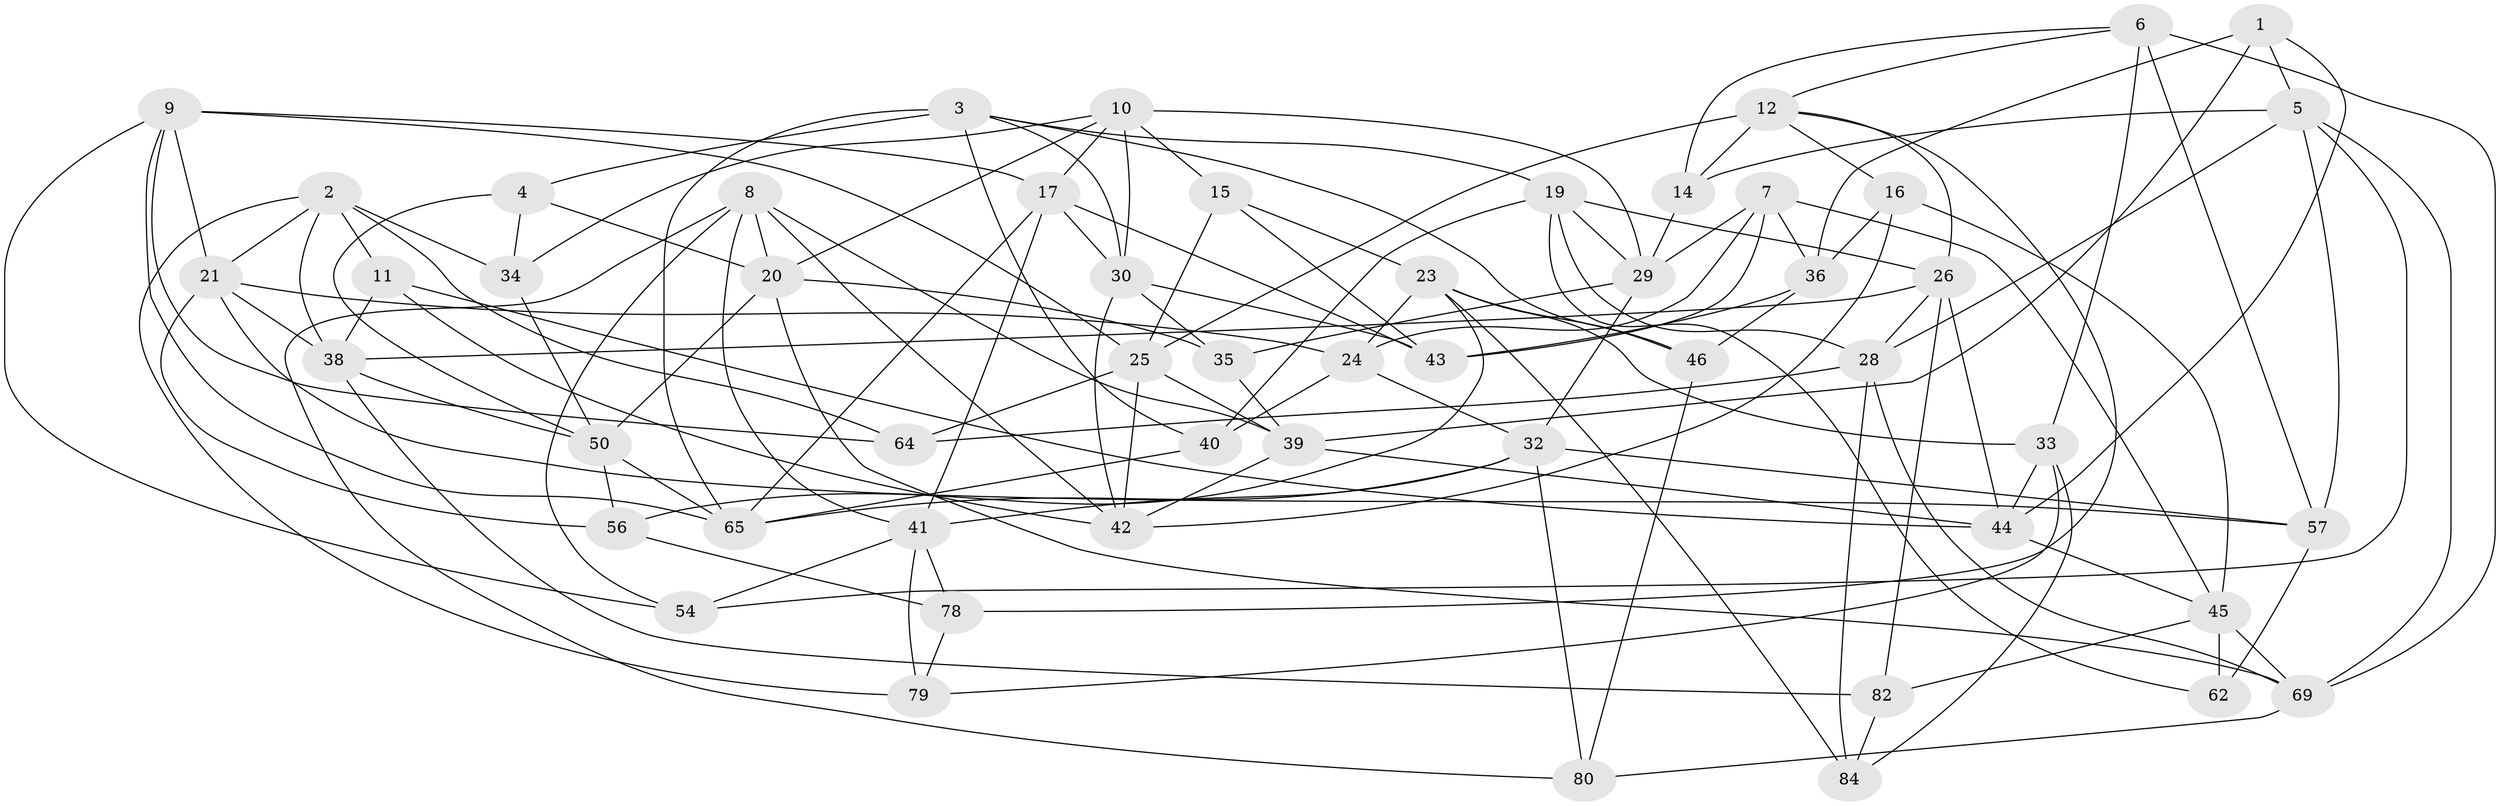 // original degree distribution, {4: 1.0}
// Generated by graph-tools (version 1.1) at 2025/11/02/27/25 16:11:43]
// undirected, 53 vertices, 136 edges
graph export_dot {
graph [start="1"]
  node [color=gray90,style=filled];
  1;
  2 [super="+53"];
  3 [super="+58"];
  4;
  5 [super="+51"];
  6 [super="+37"];
  7 [super="+13"];
  8 [super="+22"];
  9 [super="+60"];
  10 [super="+75"];
  11;
  12 [super="+18"];
  14;
  15;
  16;
  17 [super="+71"];
  19 [super="+27"];
  20 [super="+70"];
  21 [super="+59"];
  23 [super="+31"];
  24 [super="+49"];
  25 [super="+55"];
  26 [super="+47"];
  28 [super="+61"];
  29 [super="+76"];
  30 [super="+52"];
  32 [super="+73"];
  33 [super="+87"];
  34;
  35;
  36 [super="+63"];
  38 [super="+85"];
  39 [super="+48"];
  40;
  41 [super="+86"];
  42 [super="+83"];
  43 [super="+66"];
  44 [super="+68"];
  45 [super="+74"];
  46;
  50 [super="+67"];
  54;
  56;
  57 [super="+81"];
  62;
  64;
  65 [super="+72"];
  69 [super="+77"];
  78;
  79;
  80;
  82;
  84;
  1 -- 5;
  1 -- 36;
  1 -- 39;
  1 -- 44;
  2 -- 38;
  2 -- 11;
  2 -- 64;
  2 -- 34;
  2 -- 79;
  2 -- 21;
  3 -- 4;
  3 -- 46;
  3 -- 19;
  3 -- 40;
  3 -- 65;
  3 -- 30;
  4 -- 34;
  4 -- 20;
  4 -- 50;
  5 -- 57;
  5 -- 14;
  5 -- 69;
  5 -- 54;
  5 -- 28;
  6 -- 14;
  6 -- 33 [weight=2];
  6 -- 69;
  6 -- 12;
  6 -- 57;
  7 -- 24 [weight=2];
  7 -- 43;
  7 -- 36;
  7 -- 29;
  7 -- 45;
  8 -- 54;
  8 -- 39;
  8 -- 20;
  8 -- 41;
  8 -- 42;
  8 -- 80;
  9 -- 64;
  9 -- 25;
  9 -- 65;
  9 -- 21;
  9 -- 54;
  9 -- 17;
  10 -- 30;
  10 -- 34;
  10 -- 20;
  10 -- 17;
  10 -- 29;
  10 -- 15;
  11 -- 38;
  11 -- 42;
  11 -- 44;
  12 -- 78;
  12 -- 16;
  12 -- 26;
  12 -- 25;
  12 -- 14;
  14 -- 29;
  15 -- 23;
  15 -- 25;
  15 -- 43;
  16 -- 42;
  16 -- 36;
  16 -- 45;
  17 -- 65;
  17 -- 41;
  17 -- 43;
  17 -- 30;
  19 -- 62;
  19 -- 40;
  19 -- 28;
  19 -- 29;
  19 -- 26;
  20 -- 69;
  20 -- 50;
  20 -- 35;
  21 -- 57;
  21 -- 24;
  21 -- 56;
  21 -- 38;
  23 -- 46;
  23 -- 56;
  23 -- 24;
  23 -- 84;
  23 -- 33;
  24 -- 40;
  24 -- 32;
  25 -- 64;
  25 -- 39;
  25 -- 42;
  26 -- 28;
  26 -- 82;
  26 -- 38;
  26 -- 44;
  28 -- 84;
  28 -- 64;
  28 -- 69;
  29 -- 35;
  29 -- 32;
  30 -- 42;
  30 -- 35;
  30 -- 43;
  32 -- 57;
  32 -- 65;
  32 -- 80;
  32 -- 41;
  33 -- 79;
  33 -- 84;
  33 -- 44;
  34 -- 50;
  35 -- 39;
  36 -- 43 [weight=2];
  36 -- 46;
  38 -- 50;
  38 -- 82;
  39 -- 42;
  39 -- 44;
  40 -- 65;
  41 -- 79;
  41 -- 54;
  41 -- 78;
  44 -- 45;
  45 -- 62;
  45 -- 82;
  45 -- 69;
  46 -- 80;
  50 -- 56;
  50 -- 65;
  56 -- 78;
  57 -- 62 [weight=2];
  69 -- 80;
  78 -- 79;
  82 -- 84;
}
